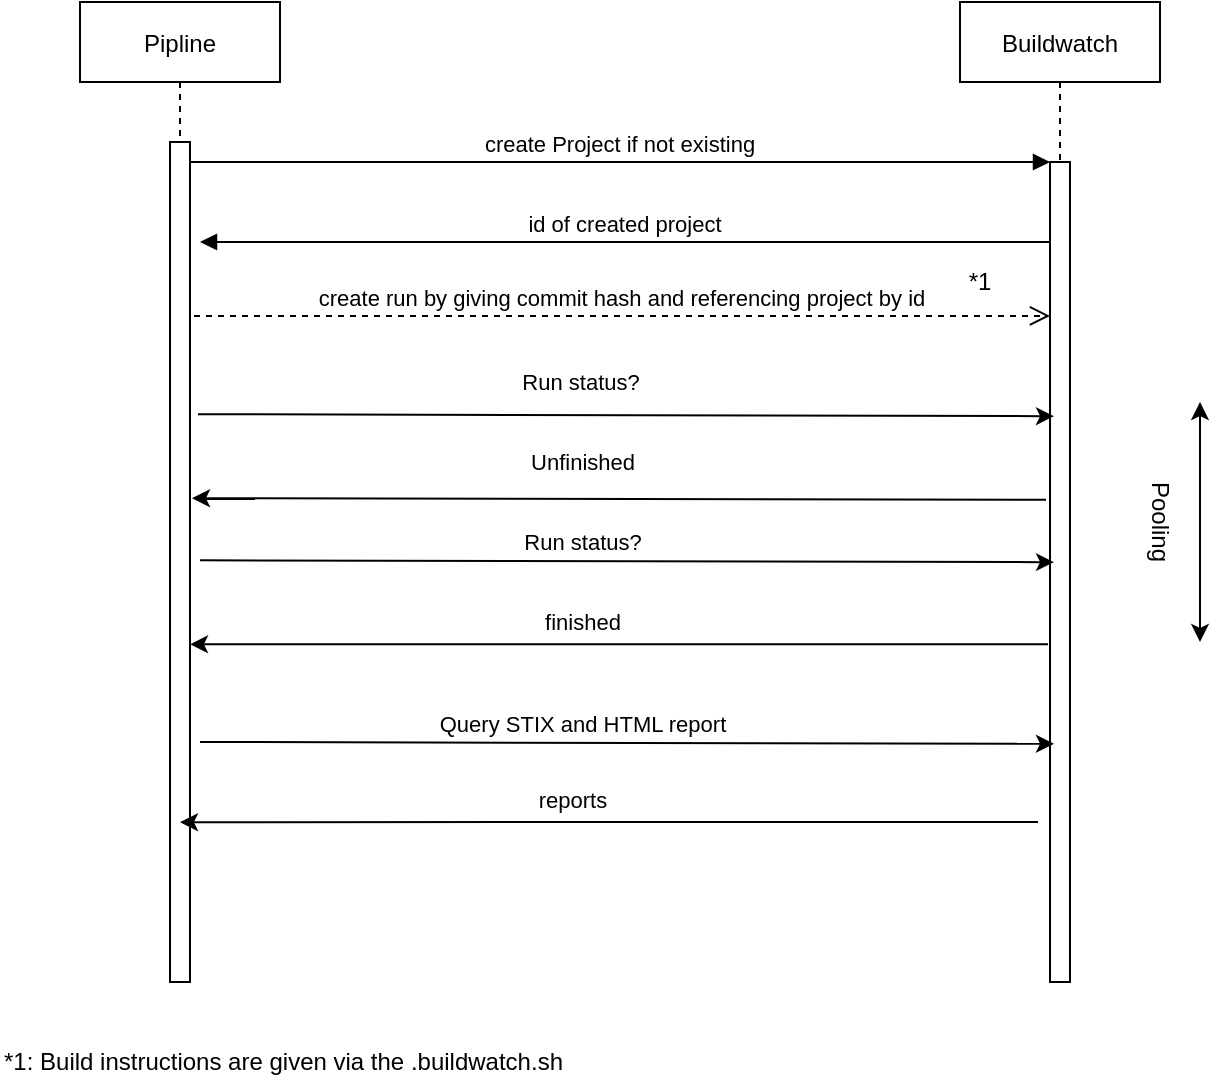 <mxfile version="14.3.2" type="device"><diagram id="kgpKYQtTHZ0yAKxKKP6v" name="Page-1"><mxGraphModel dx="1990" dy="745" grid="1" gridSize="10" guides="1" tooltips="1" connect="1" arrows="1" fold="1" page="1" pageScale="1" pageWidth="850" pageHeight="1100" math="0" shadow="0"><root><mxCell id="0"/><mxCell id="1" parent="0"/><mxCell id="3nuBFxr9cyL0pnOWT2aG-1" value="Pipline" style="shape=umlLifeline;perimeter=lifelinePerimeter;container=1;collapsible=0;recursiveResize=0;rounded=0;shadow=0;strokeWidth=1;" parent="1" vertex="1"><mxGeometry x="120" y="80" width="100" height="490" as="geometry"/></mxCell><mxCell id="3nuBFxr9cyL0pnOWT2aG-2" value="" style="points=[];perimeter=orthogonalPerimeter;rounded=0;shadow=0;strokeWidth=1;" parent="3nuBFxr9cyL0pnOWT2aG-1" vertex="1"><mxGeometry x="45" y="70" width="10" height="420" as="geometry"/></mxCell><mxCell id="3nuBFxr9cyL0pnOWT2aG-5" value="Buildwatch" style="shape=umlLifeline;perimeter=lifelinePerimeter;container=1;collapsible=0;recursiveResize=0;rounded=0;shadow=0;strokeWidth=1;" parent="1" vertex="1"><mxGeometry x="560" y="80" width="100" height="490" as="geometry"/></mxCell><mxCell id="3nuBFxr9cyL0pnOWT2aG-6" value="" style="points=[];perimeter=orthogonalPerimeter;rounded=0;shadow=0;strokeWidth=1;" parent="3nuBFxr9cyL0pnOWT2aG-5" vertex="1"><mxGeometry x="45" y="80" width="10" height="410" as="geometry"/></mxCell><mxCell id="3nuBFxr9cyL0pnOWT2aG-8" value="create Project if not existing" style="verticalAlign=bottom;endArrow=block;entryX=0;entryY=0;shadow=0;strokeWidth=1;" parent="1" source="3nuBFxr9cyL0pnOWT2aG-2" target="3nuBFxr9cyL0pnOWT2aG-6" edge="1"><mxGeometry relative="1" as="geometry"><mxPoint x="275" y="160" as="sourcePoint"/></mxGeometry></mxCell><mxCell id="3nuBFxr9cyL0pnOWT2aG-9" value="id of created project" style="verticalAlign=bottom;endArrow=block;entryX=1;entryY=0;shadow=0;strokeWidth=1;" parent="1" source="3nuBFxr9cyL0pnOWT2aG-6" edge="1"><mxGeometry relative="1" as="geometry"><mxPoint x="240" y="200" as="sourcePoint"/><mxPoint x="180" y="200" as="targetPoint"/></mxGeometry></mxCell><mxCell id="3nuBFxr9cyL0pnOWT2aG-10" value="create run by giving commit hash and referencing project by id" style="verticalAlign=bottom;endArrow=open;dashed=1;endSize=8;shadow=0;strokeWidth=1;exitX=1.2;exitY=0.207;exitDx=0;exitDy=0;exitPerimeter=0;" parent="1" source="3nuBFxr9cyL0pnOWT2aG-2" target="3nuBFxr9cyL0pnOWT2aG-6" edge="1"><mxGeometry relative="1" as="geometry"><mxPoint x="240" y="257" as="targetPoint"/><mxPoint x="180" y="276" as="sourcePoint"/></mxGeometry></mxCell><mxCell id="X4acCPQ6wLaFQYEaWwQC-1" value="" style="endArrow=classic;html=1;exitX=1.4;exitY=0.324;exitDx=0;exitDy=0;exitPerimeter=0;entryX=0.2;entryY=0.31;entryDx=0;entryDy=0;entryPerimeter=0;" parent="1" source="3nuBFxr9cyL0pnOWT2aG-2" target="3nuBFxr9cyL0pnOWT2aG-6" edge="1"><mxGeometry width="50" height="50" relative="1" as="geometry"><mxPoint x="400" y="450" as="sourcePoint"/><mxPoint x="600" y="286" as="targetPoint"/></mxGeometry></mxCell><mxCell id="X4acCPQ6wLaFQYEaWwQC-2" value="Run status?" style="edgeLabel;html=1;align=center;verticalAlign=middle;resizable=0;points=[];" parent="X4acCPQ6wLaFQYEaWwQC-1" vertex="1" connectable="0"><mxGeometry x="-0.057" y="-3" relative="1" as="geometry"><mxPoint x="-10.99" y="-19.56" as="offset"/></mxGeometry></mxCell><mxCell id="X4acCPQ6wLaFQYEaWwQC-3" value="" style="endArrow=classic;html=1;entryX=1.1;entryY=0.424;entryDx=0;entryDy=0;entryPerimeter=0;exitX=-0.2;exitY=0.412;exitDx=0;exitDy=0;exitPerimeter=0;" parent="1" source="3nuBFxr9cyL0pnOWT2aG-6" target="3nuBFxr9cyL0pnOWT2aG-2" edge="1"><mxGeometry width="50" height="50" relative="1" as="geometry"><mxPoint x="600" y="328" as="sourcePoint"/><mxPoint x="180" y="325" as="targetPoint"/></mxGeometry></mxCell><mxCell id="X4acCPQ6wLaFQYEaWwQC-4" value="Unfinished " style="edgeLabel;html=1;align=center;verticalAlign=middle;resizable=0;points=[];" parent="X4acCPQ6wLaFQYEaWwQC-3" vertex="1" connectable="0"><mxGeometry x="0.093" y="4" relative="1" as="geometry"><mxPoint x="1" y="-22.46" as="offset"/></mxGeometry></mxCell><mxCell id="X4acCPQ6wLaFQYEaWwQC-5" value="" style="endArrow=classic;html=1;exitX=1.5;exitY=0.498;exitDx=0;exitDy=0;exitPerimeter=0;entryX=0.2;entryY=0.488;entryDx=0;entryDy=0;entryPerimeter=0;" parent="1" source="3nuBFxr9cyL0pnOWT2aG-2" target="3nuBFxr9cyL0pnOWT2aG-6" edge="1"><mxGeometry width="50" height="50" relative="1" as="geometry"><mxPoint x="180" y="360" as="sourcePoint"/><mxPoint x="600" y="360" as="targetPoint"/></mxGeometry></mxCell><mxCell id="X4acCPQ6wLaFQYEaWwQC-6" value="Run status?" style="edgeLabel;html=1;align=center;verticalAlign=middle;resizable=0;points=[];" parent="X4acCPQ6wLaFQYEaWwQC-5" vertex="1" connectable="0"><mxGeometry x="-0.057" y="-3" relative="1" as="geometry"><mxPoint x="-10.99" y="-12.59" as="offset"/></mxGeometry></mxCell><mxCell id="X4acCPQ6wLaFQYEaWwQC-7" value="" style="endArrow=classic;html=1;entryX=1;entryY=0.598;entryDx=0;entryDy=0;entryPerimeter=0;exitX=-0.1;exitY=0.588;exitDx=0;exitDy=0;exitPerimeter=0;" parent="1" source="3nuBFxr9cyL0pnOWT2aG-6" target="3nuBFxr9cyL0pnOWT2aG-2" edge="1"><mxGeometry width="50" height="50" relative="1" as="geometry"><mxPoint x="600" y="401" as="sourcePoint"/><mxPoint x="180" y="400" as="targetPoint"/></mxGeometry></mxCell><mxCell id="X4acCPQ6wLaFQYEaWwQC-8" value="finished" style="edgeLabel;html=1;align=center;verticalAlign=middle;resizable=0;points=[];" parent="X4acCPQ6wLaFQYEaWwQC-7" vertex="1" connectable="0"><mxGeometry x="0.093" y="4" relative="1" as="geometry"><mxPoint x="1" y="-15.12" as="offset"/></mxGeometry></mxCell><mxCell id="X4acCPQ6wLaFQYEaWwQC-14" value="&lt;div&gt;Pooling&lt;/div&gt;" style="text;html=1;strokeColor=none;fillColor=none;align=center;verticalAlign=middle;whiteSpace=wrap;rounded=0;rotation=90;" parent="1" vertex="1"><mxGeometry x="640" y="330" width="40" height="20" as="geometry"/></mxCell><mxCell id="X4acCPQ6wLaFQYEaWwQC-19" value="" style="endArrow=classic;startArrow=classic;html=1;" parent="1" edge="1"><mxGeometry width="50" height="50" relative="1" as="geometry"><mxPoint x="680" y="400" as="sourcePoint"/><mxPoint x="680" y="280" as="targetPoint"/></mxGeometry></mxCell><mxCell id="Ra4Kek6e7zJRHYL5NSzK-1" value="*1" style="text;html=1;strokeColor=none;fillColor=none;align=center;verticalAlign=middle;whiteSpace=wrap;rounded=0;" vertex="1" parent="1"><mxGeometry x="550" y="210" width="40" height="20" as="geometry"/></mxCell><mxCell id="Ra4Kek6e7zJRHYL5NSzK-2" value="*1: Build instructions are given via the .buildwatch.sh&amp;nbsp;" style="text;html=1;strokeColor=none;fillColor=none;align=left;verticalAlign=middle;whiteSpace=wrap;rounded=0;" vertex="1" parent="1"><mxGeometry x="80" y="600" width="380" height="20" as="geometry"/></mxCell><mxCell id="Ra4Kek6e7zJRHYL5NSzK-3" value="" style="endArrow=classic;html=1;exitX=1.5;exitY=0.498;exitDx=0;exitDy=0;exitPerimeter=0;entryX=0.2;entryY=0.488;entryDx=0;entryDy=0;entryPerimeter=0;" edge="1" parent="1"><mxGeometry width="50" height="50" relative="1" as="geometry"><mxPoint x="180" y="450.0" as="sourcePoint"/><mxPoint x="607" y="450.92" as="targetPoint"/></mxGeometry></mxCell><mxCell id="Ra4Kek6e7zJRHYL5NSzK-4" value="Query STIX and HTML report" style="edgeLabel;html=1;align=center;verticalAlign=middle;resizable=0;points=[];" vertex="1" connectable="0" parent="Ra4Kek6e7zJRHYL5NSzK-3"><mxGeometry x="-0.057" y="-3" relative="1" as="geometry"><mxPoint x="-10.99" y="-12.59" as="offset"/></mxGeometry></mxCell><mxCell id="Ra4Kek6e7zJRHYL5NSzK-5" value="" style="endArrow=classic;html=1;entryX=1;entryY=0.598;entryDx=0;entryDy=0;entryPerimeter=0;exitX=-0.1;exitY=0.588;exitDx=0;exitDy=0;exitPerimeter=0;" edge="1" parent="1"><mxGeometry width="50" height="50" relative="1" as="geometry"><mxPoint x="599" y="490.0" as="sourcePoint"/><mxPoint x="170" y="490.08" as="targetPoint"/></mxGeometry></mxCell><mxCell id="Ra4Kek6e7zJRHYL5NSzK-6" value="reports" style="edgeLabel;html=1;align=center;verticalAlign=middle;resizable=0;points=[];" vertex="1" connectable="0" parent="Ra4Kek6e7zJRHYL5NSzK-5"><mxGeometry x="0.093" y="4" relative="1" as="geometry"><mxPoint x="1" y="-15.12" as="offset"/></mxGeometry></mxCell></root></mxGraphModel></diagram></mxfile>